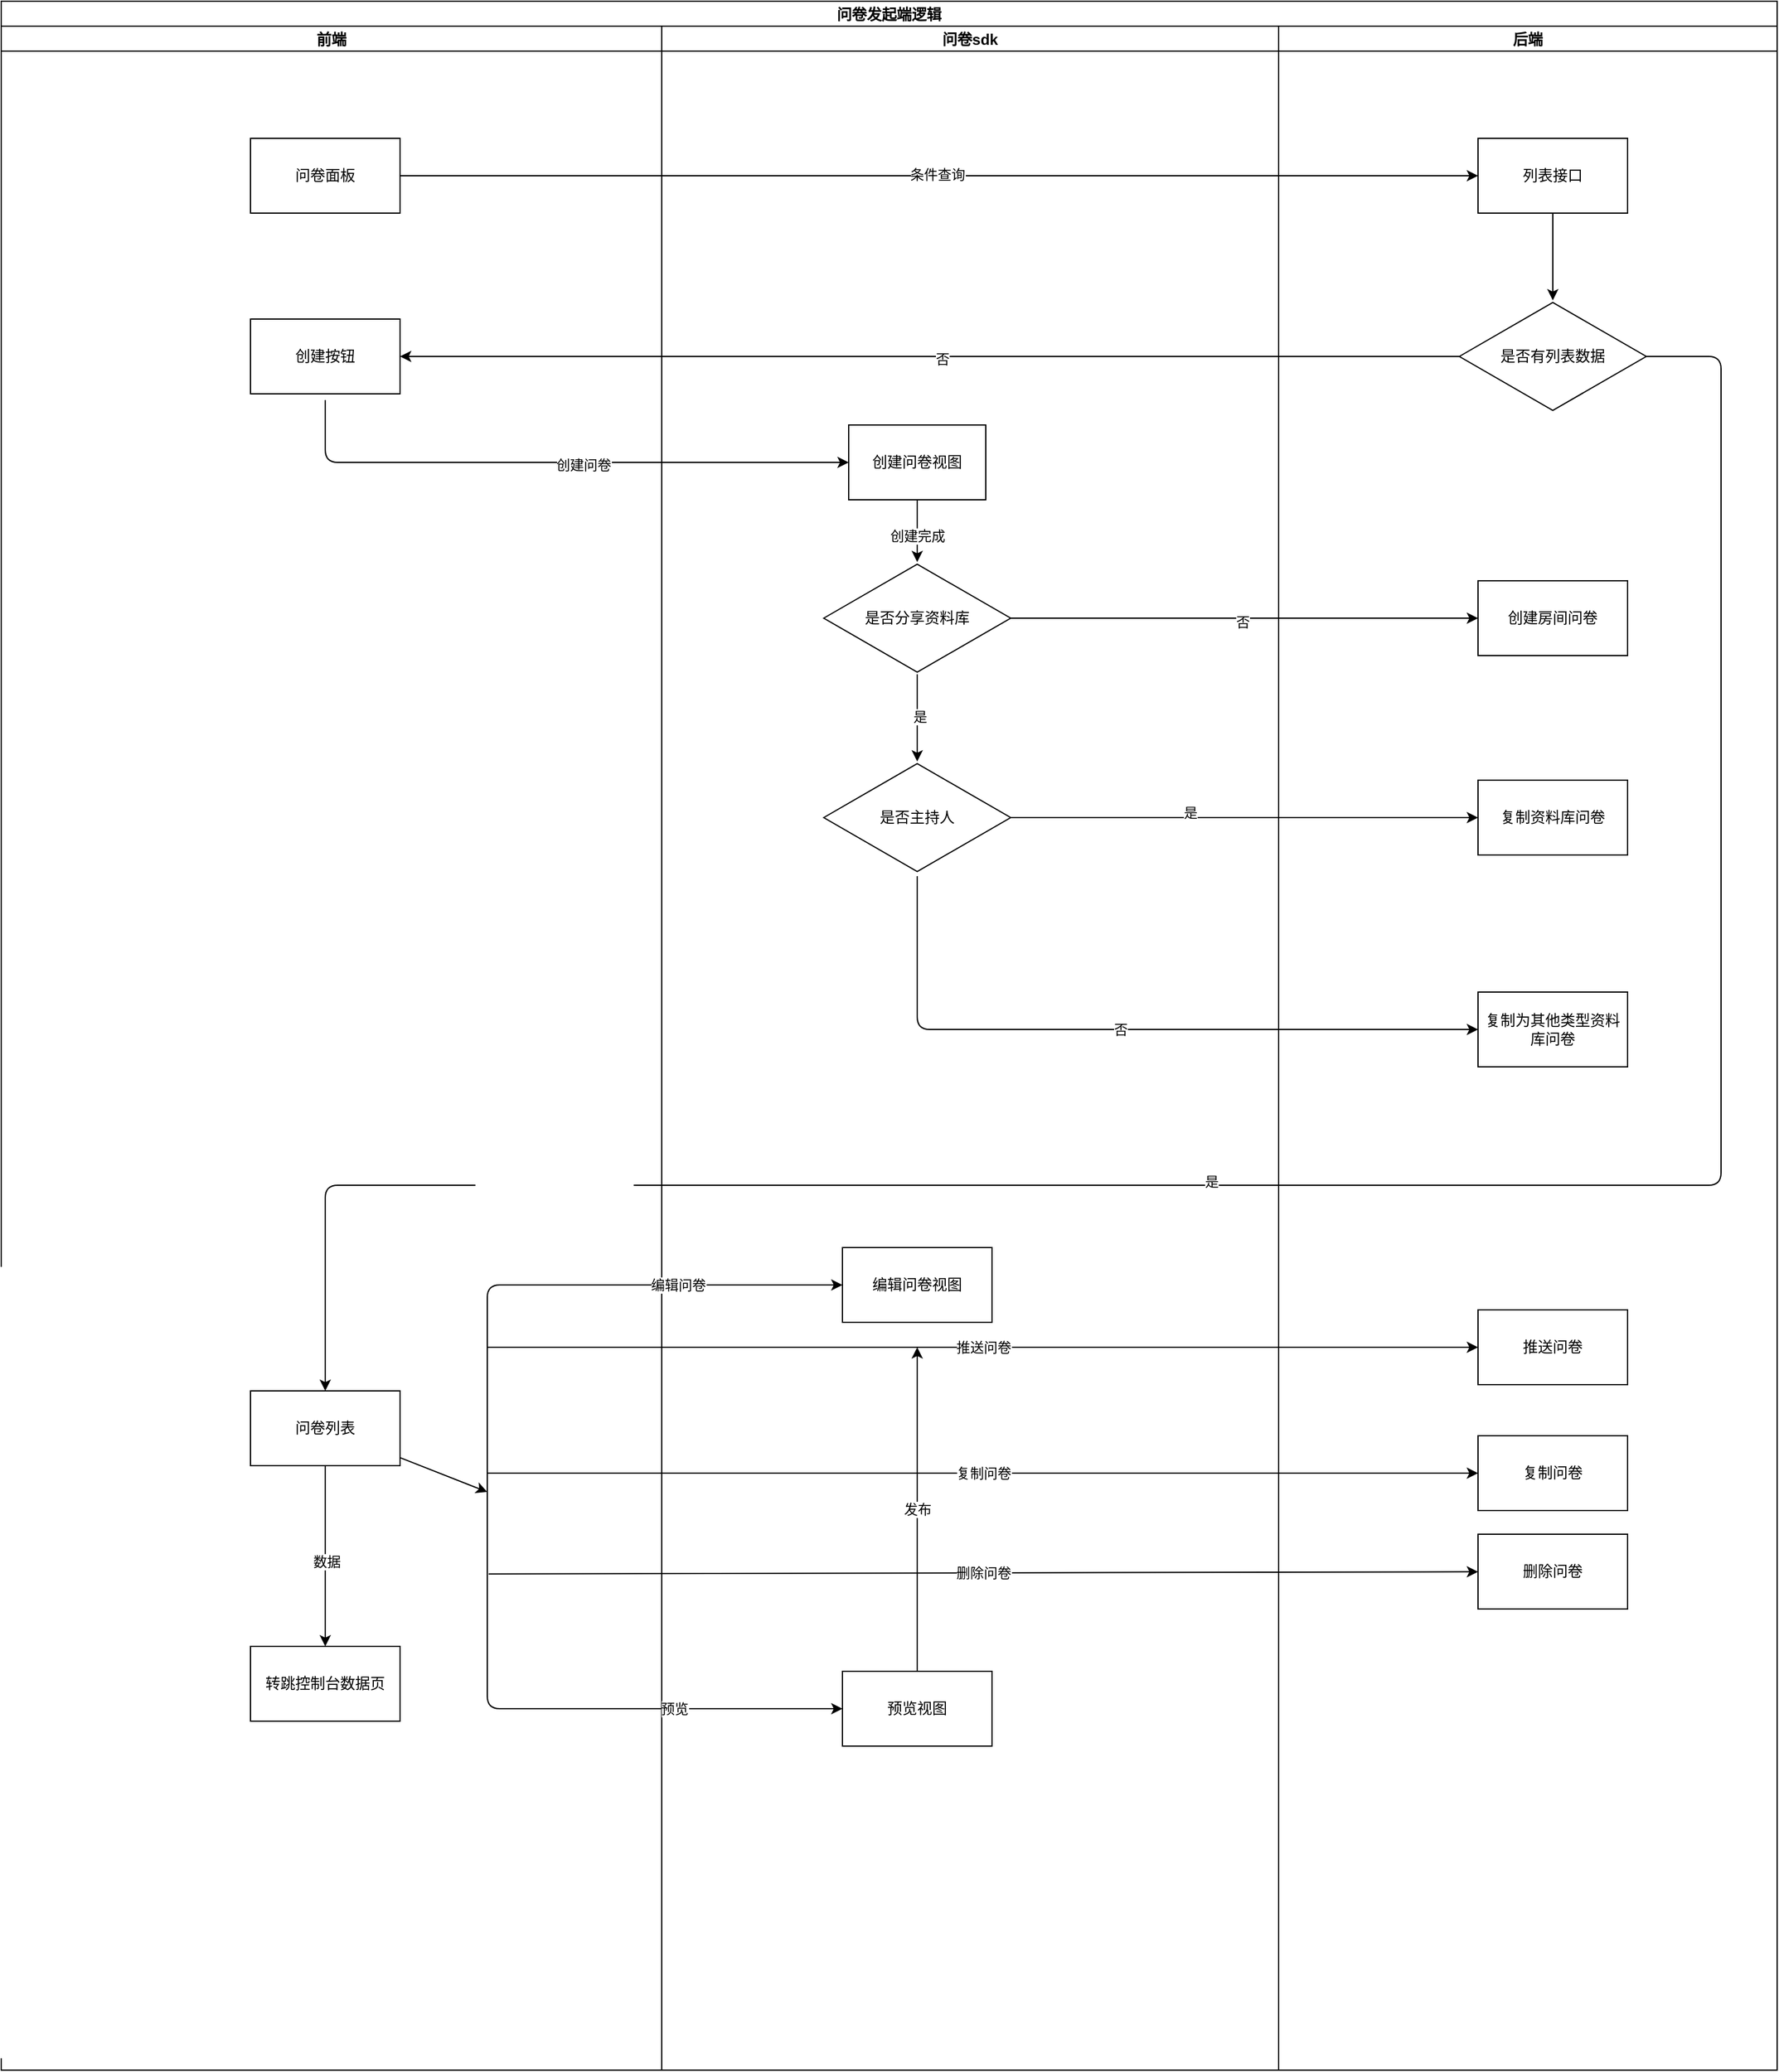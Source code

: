 <mxfile>
    <diagram id="nGF2uJl1MTwRUzRe3kCA" name="Page-1">
        <mxGraphModel dx="1133" dy="807" grid="1" gridSize="10" guides="1" tooltips="1" connect="1" arrows="1" fold="1" page="1" pageScale="1" pageWidth="850" pageHeight="1100" math="0" shadow="0">
            <root>
                <mxCell id="0"/>
                <mxCell id="1" parent="0"/>
                <mxCell id="2" value="问卷发起端逻辑" style="swimlane;childLayout=stackLayout;resizeParent=1;resizeParentMax=0;startSize=20;" parent="1" vertex="1">
                    <mxGeometry x="60" y="50" width="1425" height="1660" as="geometry"/>
                </mxCell>
                <mxCell id="3" value="前端" style="swimlane;startSize=20;" parent="2" vertex="1">
                    <mxGeometry y="20" width="530" height="1640" as="geometry"/>
                </mxCell>
                <mxCell id="11" value="问卷面板" style="rounded=0;whiteSpace=wrap;html=1;" parent="3" vertex="1">
                    <mxGeometry x="200" y="90" width="120" height="60" as="geometry"/>
                </mxCell>
                <mxCell id="16" value="创建按钮" style="whiteSpace=wrap;html=1;" parent="3" vertex="1">
                    <mxGeometry x="200" y="235" width="120" height="60" as="geometry"/>
                </mxCell>
                <mxCell id="55" value="" style="edgeStyle=none;html=1;" parent="3" source="20" target="54" edge="1">
                    <mxGeometry relative="1" as="geometry"/>
                </mxCell>
                <mxCell id="20" value="问卷列表" style="whiteSpace=wrap;html=1;" parent="3" vertex="1">
                    <mxGeometry x="200" y="1095" width="120" height="60" as="geometry"/>
                </mxCell>
                <mxCell id="54" value="" style="shape=curlyBracket;whiteSpace=wrap;html=1;rounded=1;size=0;" parent="3" vertex="1">
                    <mxGeometry x="390" y="1010" width="20" height="340" as="geometry"/>
                </mxCell>
                <mxCell id="73" value="转跳控制台数据页" style="whiteSpace=wrap;html=1;" parent="3" vertex="1">
                    <mxGeometry x="200" y="1300" width="120" height="60" as="geometry"/>
                </mxCell>
                <mxCell id="74" value="" style="edgeStyle=none;html=1;" parent="3" source="20" target="73" edge="1">
                    <mxGeometry relative="1" as="geometry"/>
                </mxCell>
                <mxCell id="75" value="数据" style="edgeLabel;html=1;align=center;verticalAlign=middle;resizable=0;points=[];" parent="74" vertex="1" connectable="0">
                    <mxGeometry x="0.062" y="1" relative="1" as="geometry">
                        <mxPoint as="offset"/>
                    </mxGeometry>
                </mxCell>
                <mxCell id="4" value="问卷sdk" style="swimlane;startSize=20;" parent="2" vertex="1">
                    <mxGeometry x="530" y="20" width="495" height="1640" as="geometry"/>
                </mxCell>
                <mxCell id="25" value="创建问卷视图" style="whiteSpace=wrap;html=1;" parent="4" vertex="1">
                    <mxGeometry x="150" y="320" width="110" height="60" as="geometry"/>
                </mxCell>
                <mxCell id="40" value="" style="edgeStyle=none;html=1;" parent="4" source="25" edge="1">
                    <mxGeometry relative="1" as="geometry">
                        <mxPoint x="205" y="430" as="targetPoint"/>
                    </mxGeometry>
                </mxCell>
                <mxCell id="41" value="创建完成" style="edgeLabel;html=1;align=center;verticalAlign=middle;resizable=0;points=[];" parent="40" vertex="1" connectable="0">
                    <mxGeometry x="0.15" relative="1" as="geometry">
                        <mxPoint as="offset"/>
                    </mxGeometry>
                </mxCell>
                <mxCell id="47" value="" style="edgeStyle=none;html=1;" parent="4" source="42" target="46" edge="1">
                    <mxGeometry relative="1" as="geometry"/>
                </mxCell>
                <mxCell id="48" value="是" style="edgeLabel;html=1;align=center;verticalAlign=middle;resizable=0;points=[];" parent="47" vertex="1" connectable="0">
                    <mxGeometry x="-0.05" y="2" relative="1" as="geometry">
                        <mxPoint as="offset"/>
                    </mxGeometry>
                </mxCell>
                <mxCell id="42" value="是否分享资料库" style="html=1;whiteSpace=wrap;aspect=fixed;shape=isoRectangle;" parent="4" vertex="1">
                    <mxGeometry x="130" y="430" width="150" height="90" as="geometry"/>
                </mxCell>
                <mxCell id="46" value="是否主持人" style="html=1;whiteSpace=wrap;aspect=fixed;shape=isoRectangle;" parent="4" vertex="1">
                    <mxGeometry x="130" y="590" width="150" height="90" as="geometry"/>
                </mxCell>
                <mxCell id="63" value="编辑问卷视图" style="rounded=0;whiteSpace=wrap;html=1;" parent="4" vertex="1">
                    <mxGeometry x="145" y="980" width="120" height="60" as="geometry"/>
                </mxCell>
                <mxCell id="81" value="预览视图" style="rounded=0;whiteSpace=wrap;html=1;" vertex="1" parent="4">
                    <mxGeometry x="145" y="1320" width="120" height="60" as="geometry"/>
                </mxCell>
                <mxCell id="5" value="后端" style="swimlane;startSize=20;" parent="2" vertex="1">
                    <mxGeometry x="1025" y="20" width="400" height="1640" as="geometry"/>
                </mxCell>
                <mxCell id="15" value="" style="edgeStyle=none;html=1;" parent="5" source="12" target="14" edge="1">
                    <mxGeometry relative="1" as="geometry"/>
                </mxCell>
                <mxCell id="12" value="列表接口" style="whiteSpace=wrap;html=1;rounded=0;" parent="5" vertex="1">
                    <mxGeometry x="160" y="90" width="120" height="60" as="geometry"/>
                </mxCell>
                <mxCell id="14" value="是否有列表数据" style="html=1;whiteSpace=wrap;aspect=fixed;shape=isoRectangle;" parent="5" vertex="1">
                    <mxGeometry x="145" y="220" width="150" height="90" as="geometry"/>
                </mxCell>
                <mxCell id="43" value="创建房间问卷" style="whiteSpace=wrap;html=1;" parent="5" vertex="1">
                    <mxGeometry x="160" y="445" width="120" height="60" as="geometry"/>
                </mxCell>
                <mxCell id="49" value="复制资料库问卷" style="whiteSpace=wrap;html=1;" parent="5" vertex="1">
                    <mxGeometry x="160" y="605" width="120" height="60" as="geometry"/>
                </mxCell>
                <mxCell id="52" value="复制为其他类型资料库问卷" style="whiteSpace=wrap;html=1;" parent="5" vertex="1">
                    <mxGeometry x="160" y="775" width="120" height="60" as="geometry"/>
                </mxCell>
                <mxCell id="66" value="推送问卷" style="rounded=0;whiteSpace=wrap;html=1;" parent="5" vertex="1">
                    <mxGeometry x="160" y="1030" width="120" height="60" as="geometry"/>
                </mxCell>
                <mxCell id="69" value="复制问卷" style="rounded=0;whiteSpace=wrap;html=1;" parent="5" vertex="1">
                    <mxGeometry x="160" y="1131" width="120" height="60" as="geometry"/>
                </mxCell>
                <mxCell id="72" value="删除问卷" style="rounded=0;whiteSpace=wrap;html=1;" parent="5" vertex="1">
                    <mxGeometry x="160" y="1210" width="120" height="60" as="geometry"/>
                </mxCell>
                <mxCell id="13" value="" style="edgeStyle=none;html=1;" parent="2" source="11" target="12" edge="1">
                    <mxGeometry relative="1" as="geometry"/>
                </mxCell>
                <mxCell id="19" value="条件查询" style="edgeLabel;html=1;align=center;verticalAlign=middle;resizable=0;points=[];" parent="13" vertex="1" connectable="0">
                    <mxGeometry x="-0.003" y="1" relative="1" as="geometry">
                        <mxPoint as="offset"/>
                    </mxGeometry>
                </mxCell>
                <mxCell id="17" value="" style="edgeStyle=none;html=1;" parent="2" source="14" target="16" edge="1">
                    <mxGeometry relative="1" as="geometry"/>
                </mxCell>
                <mxCell id="18" value="否" style="edgeLabel;html=1;align=center;verticalAlign=middle;resizable=0;points=[];" parent="17" vertex="1" connectable="0">
                    <mxGeometry x="-0.023" y="2" relative="1" as="geometry">
                        <mxPoint as="offset"/>
                    </mxGeometry>
                </mxCell>
                <mxCell id="21" value="" style="edgeStyle=none;html=1;entryX=0.5;entryY=0;entryDx=0;entryDy=0;" parent="2" target="20" edge="1">
                    <mxGeometry relative="1" as="geometry">
                        <mxPoint x="1320" y="285" as="sourcePoint"/>
                        <Array as="points">
                            <mxPoint x="1380" y="285"/>
                            <mxPoint x="1380" y="950"/>
                            <mxPoint x="260" y="950"/>
                        </Array>
                    </mxGeometry>
                </mxCell>
                <mxCell id="22" value="是" style="edgeLabel;html=1;align=center;verticalAlign=middle;resizable=0;points=[];" parent="21" vertex="1" connectable="0">
                    <mxGeometry x="0.129" y="-3" relative="1" as="geometry">
                        <mxPoint as="offset"/>
                    </mxGeometry>
                </mxCell>
                <mxCell id="37" value="" style="edgeStyle=none;html=1;entryX=0;entryY=0.5;entryDx=0;entryDy=0;" parent="2" target="25" edge="1">
                    <mxGeometry relative="1" as="geometry">
                        <mxPoint x="260" y="320" as="sourcePoint"/>
                        <Array as="points">
                            <mxPoint x="260" y="370"/>
                        </Array>
                    </mxGeometry>
                </mxCell>
                <mxCell id="38" value="创建问卷" style="edgeLabel;html=1;align=center;verticalAlign=middle;resizable=0;points=[];" parent="37" vertex="1" connectable="0">
                    <mxGeometry x="0.091" y="-2" relative="1" as="geometry">
                        <mxPoint as="offset"/>
                    </mxGeometry>
                </mxCell>
                <mxCell id="44" value="" style="edgeStyle=none;html=1;" parent="2" source="42" target="43" edge="1">
                    <mxGeometry relative="1" as="geometry"/>
                </mxCell>
                <mxCell id="45" value="否" style="edgeLabel;html=1;align=center;verticalAlign=middle;resizable=0;points=[];" parent="44" vertex="1" connectable="0">
                    <mxGeometry x="-0.008" y="-3" relative="1" as="geometry">
                        <mxPoint as="offset"/>
                    </mxGeometry>
                </mxCell>
                <mxCell id="50" value="" style="edgeStyle=none;html=1;" parent="2" source="46" target="49" edge="1">
                    <mxGeometry relative="1" as="geometry"/>
                </mxCell>
                <mxCell id="51" value="是" style="edgeLabel;html=1;align=center;verticalAlign=middle;resizable=0;points=[];" parent="50" vertex="1" connectable="0">
                    <mxGeometry x="-0.232" y="4" relative="1" as="geometry">
                        <mxPoint as="offset"/>
                    </mxGeometry>
                </mxCell>
                <mxCell id="53" value="否" style="edgeStyle=none;html=1;exitX=0.5;exitY=1.022;exitDx=0;exitDy=0;exitPerimeter=0;" parent="2" source="46" target="52" edge="1">
                    <mxGeometry relative="1" as="geometry">
                        <Array as="points">
                            <mxPoint x="735" y="825"/>
                        </Array>
                    </mxGeometry>
                </mxCell>
                <mxCell id="59" value="" style="endArrow=classic;html=1;exitX=1;exitY=0;exitDx=0;exitDy=0;exitPerimeter=0;" parent="2" source="54" target="63" edge="1">
                    <mxGeometry relative="1" as="geometry">
                        <mxPoint x="590" y="1080" as="sourcePoint"/>
                        <mxPoint x="700" y="1030" as="targetPoint"/>
                    </mxGeometry>
                </mxCell>
                <mxCell id="60" value="编辑问卷" style="edgeLabel;resizable=0;html=1;align=center;verticalAlign=middle;" parent="59" connectable="0" vertex="1">
                    <mxGeometry relative="1" as="geometry"/>
                </mxCell>
                <mxCell id="64" value="" style="endArrow=classic;html=1;" parent="2" target="66" edge="1">
                    <mxGeometry relative="1" as="geometry">
                        <mxPoint x="390" y="1080" as="sourcePoint"/>
                        <mxPoint x="1220" y="1080" as="targetPoint"/>
                        <Array as="points">
                            <mxPoint x="440" y="1080"/>
                        </Array>
                    </mxGeometry>
                </mxCell>
                <mxCell id="65" value="推送问卷" style="edgeLabel;resizable=0;html=1;align=center;verticalAlign=middle;" parent="64" connectable="0" vertex="1">
                    <mxGeometry relative="1" as="geometry"/>
                </mxCell>
                <mxCell id="67" value="" style="endArrow=classic;html=1;exitX=0;exitY=0.444;exitDx=0;exitDy=0;exitPerimeter=0;" parent="2" source="54" target="69" edge="1">
                    <mxGeometry relative="1" as="geometry">
                        <mxPoint x="400" y="1180" as="sourcePoint"/>
                        <mxPoint x="1180" y="1181" as="targetPoint"/>
                    </mxGeometry>
                </mxCell>
                <mxCell id="68" value="复制问卷" style="edgeLabel;resizable=0;html=1;align=center;verticalAlign=middle;" parent="67" connectable="0" vertex="1">
                    <mxGeometry relative="1" as="geometry"/>
                </mxCell>
                <mxCell id="70" value="" style="endArrow=classic;html=1;exitX=0.05;exitY=0.682;exitDx=0;exitDy=0;exitPerimeter=0;" parent="2" source="54" target="72" edge="1">
                    <mxGeometry relative="1" as="geometry">
                        <mxPoint x="580" y="1240" as="sourcePoint"/>
                        <mxPoint x="1180" y="1260" as="targetPoint"/>
                    </mxGeometry>
                </mxCell>
                <mxCell id="71" value="删除问卷" style="edgeLabel;resizable=0;html=1;align=center;verticalAlign=middle;" parent="70" connectable="0" vertex="1">
                    <mxGeometry relative="1" as="geometry"/>
                </mxCell>
                <mxCell id="79" value="" style="endArrow=classic;html=1;exitX=0.75;exitY=1;exitDx=0;exitDy=0;" edge="1" parent="2" source="54" target="81">
                    <mxGeometry relative="1" as="geometry">
                        <mxPoint x="710" y="1170" as="sourcePoint"/>
                        <mxPoint x="670" y="1370" as="targetPoint"/>
                    </mxGeometry>
                </mxCell>
                <mxCell id="80" value="预览" style="edgeLabel;resizable=0;html=1;align=center;verticalAlign=middle;" connectable="0" vertex="1" parent="79">
                    <mxGeometry relative="1" as="geometry"/>
                </mxCell>
                <mxCell id="82" value="fa" style="endArrow=classic;html=1;exitX=0.5;exitY=0;exitDx=0;exitDy=0;" edge="1" parent="1" source="81">
                    <mxGeometry relative="1" as="geometry">
                        <mxPoint x="770" y="1220" as="sourcePoint"/>
                        <mxPoint x="795" y="1130" as="targetPoint"/>
                    </mxGeometry>
                </mxCell>
                <mxCell id="83" value="发布" style="edgeLabel;resizable=0;html=1;align=center;verticalAlign=middle;" connectable="0" vertex="1" parent="82">
                    <mxGeometry relative="1" as="geometry"/>
                </mxCell>
            </root>
        </mxGraphModel>
    </diagram>
</mxfile>
